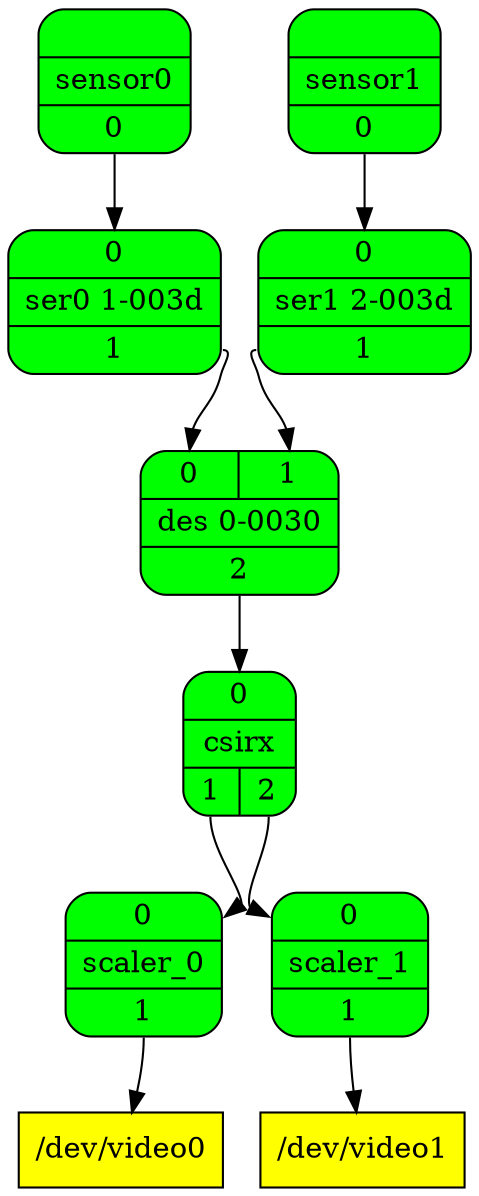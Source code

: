 digraph board {
	bgcolor = "transparent";
	rankdir=TB

	n00000014 [label="{{} | sensor0 | {<port0> 0}}", shape=Mrecord, style=filled, fillcolor=green]
	n00000014:port0 -> n00000012:port0
	n00000114 [label="{{} | sensor1 | {<port0> 0}}", shape=Mrecord, style=filled, fillcolor=green]
	n00000114:port0 -> n00000112:port0

	n00000012 [label="{{<port0> 0} | ser0 1-003d | {<port1> 1}}", shape=Mrecord, style=filled, fillcolor=green]
	n00000012:port1 -> n00000011:port0
	n00000112 [label="{{<port0> 0} | ser1 2-003d | {<port1> 1}}", shape=Mrecord, style=filled, fillcolor=green]
	n00000112:port1 -> n00000011:port1

	n00000011 [label="{{<port0> 0 | <port1> 1} | des 0-0030 | {<port2> 2}}", shape=Mrecord, style=filled, fillcolor=green]
	n00000011:port2 -> n00000005:port0

	n00000005 [label="{{<port0> 0} | csirx | {<port1> 1 | <port2> 2}}", shape=Mrecord, style=filled, fillcolor=green]
	n00000005:port1 -> n0000000e:port0
	n00000005:port2 -> n0000010e:port0

	n0000000e [label="{{<port0> 0} | scaler_0 | {<port1> 1}}", shape=Mrecord, style=filled, fillcolor=green]
	n0000000e:port1 -> n00000001
	n0000010e [label="{{<port0> 0} | scaler_1 | {<port1> 1}}", shape=Mrecord, style=filled, fillcolor=green]
	n0000010e:port1 -> n00000101

	n00000001 [label="/dev/video0", shape=box, style=filled, fillcolor=yellow]
	n00000101 [label="/dev/video1", shape=box, style=filled, fillcolor=yellow]
}
